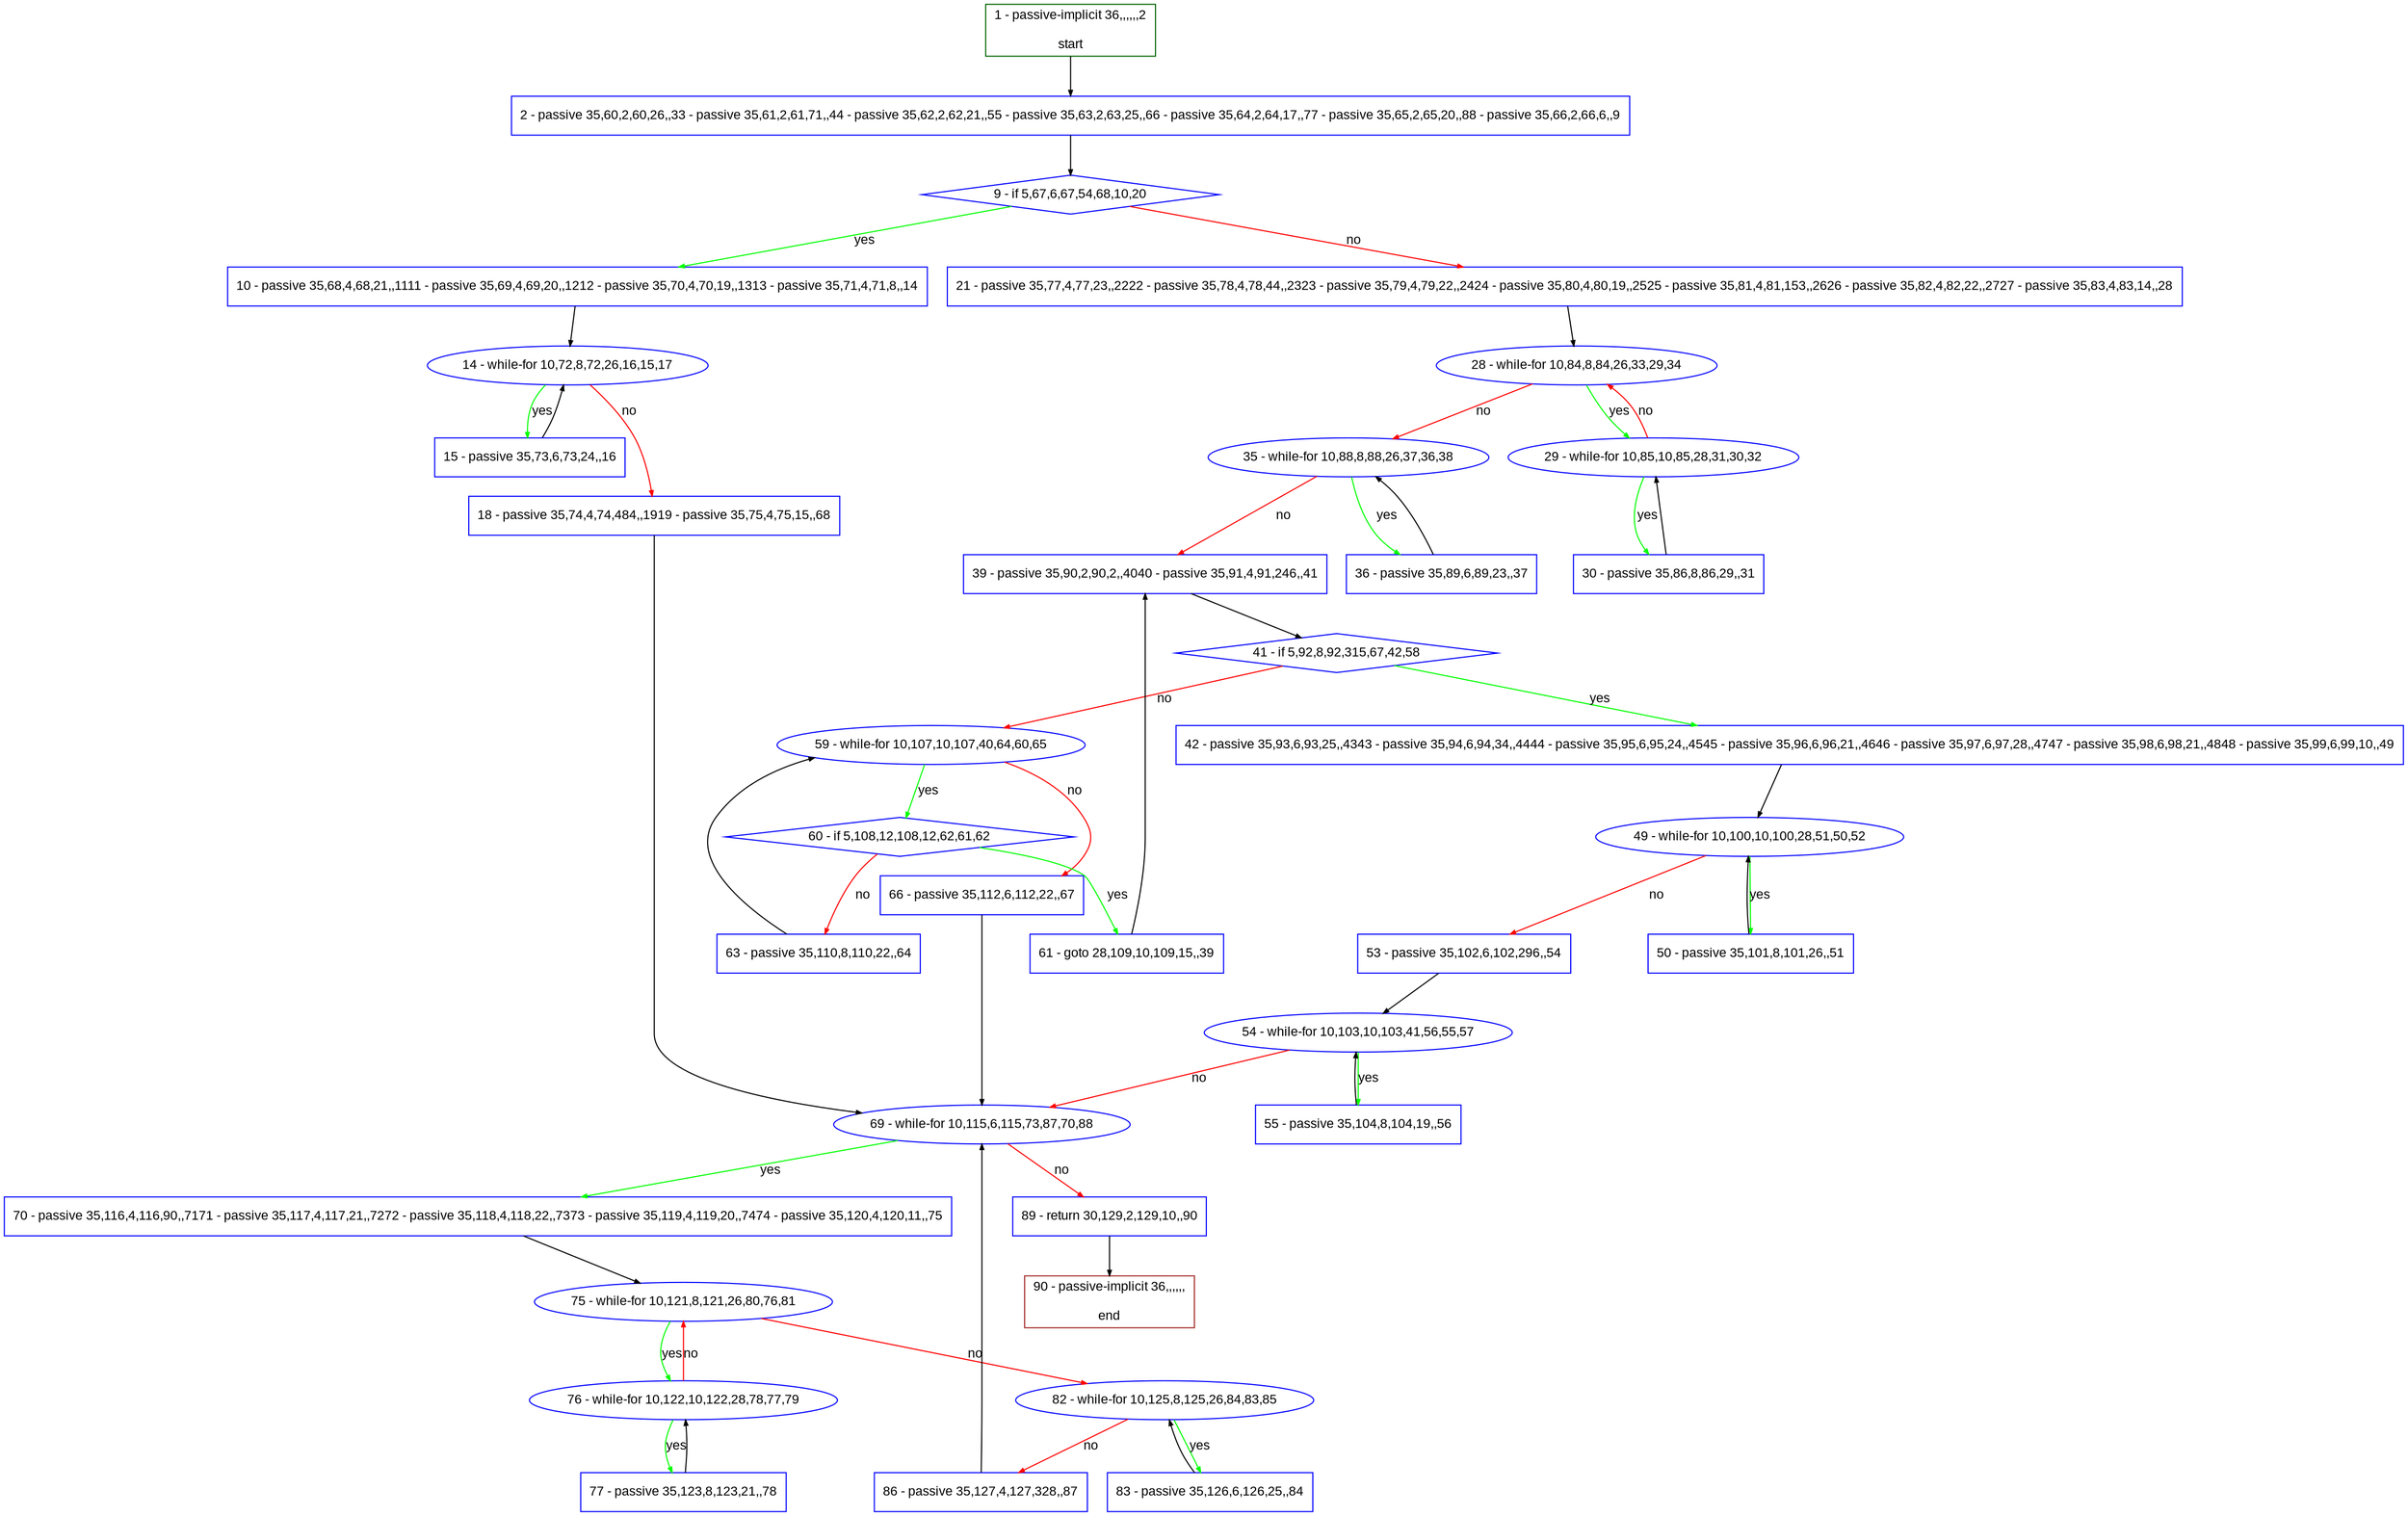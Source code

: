 digraph "" {
  graph [pack="true", label="", fontsize="12", packmode="clust", fontname="Arial", fillcolor="#FFFFCC", bgcolor="white", style="rounded,filled", compound="true"];
  node [node_initialized="no", label="", color="grey", fontsize="12", fillcolor="white", fontname="Arial", style="filled", shape="rectangle", compound="true", fixedsize="false"];
  edge [fontcolor="black", arrowhead="normal", arrowtail="none", arrowsize="0.5", ltail="", label="", color="black", fontsize="12", lhead="", fontname="Arial", dir="forward", compound="true"];
  __N1 [label="2 - passive 35,60,2,60,26,,33 - passive 35,61,2,61,71,,44 - passive 35,62,2,62,21,,55 - passive 35,63,2,63,25,,66 - passive 35,64,2,64,17,,77 - passive 35,65,2,65,20,,88 - passive 35,66,2,66,6,,9", color="#0000ff", fillcolor="#ffffff", style="filled", shape="box"];
  __N2 [label="1 - passive-implicit 36,,,,,,2\n\nstart", color="#006400", fillcolor="#ffffff", style="filled", shape="box"];
  __N3 [label="9 - if 5,67,6,67,54,68,10,20", color="#0000ff", fillcolor="#ffffff", style="filled", shape="diamond"];
  __N4 [label="10 - passive 35,68,4,68,21,,1111 - passive 35,69,4,69,20,,1212 - passive 35,70,4,70,19,,1313 - passive 35,71,4,71,8,,14", color="#0000ff", fillcolor="#ffffff", style="filled", shape="box"];
  __N5 [label="21 - passive 35,77,4,77,23,,2222 - passive 35,78,4,78,44,,2323 - passive 35,79,4,79,22,,2424 - passive 35,80,4,80,19,,2525 - passive 35,81,4,81,153,,2626 - passive 35,82,4,82,22,,2727 - passive 35,83,4,83,14,,28", color="#0000ff", fillcolor="#ffffff", style="filled", shape="box"];
  __N6 [label="14 - while-for 10,72,8,72,26,16,15,17", color="#0000ff", fillcolor="#ffffff", style="filled", shape="oval"];
  __N7 [label="15 - passive 35,73,6,73,24,,16", color="#0000ff", fillcolor="#ffffff", style="filled", shape="box"];
  __N8 [label="18 - passive 35,74,4,74,484,,1919 - passive 35,75,4,75,15,,68", color="#0000ff", fillcolor="#ffffff", style="filled", shape="box"];
  __N9 [label="69 - while-for 10,115,6,115,73,87,70,88", color="#0000ff", fillcolor="#ffffff", style="filled", shape="oval"];
  __N10 [label="28 - while-for 10,84,8,84,26,33,29,34", color="#0000ff", fillcolor="#ffffff", style="filled", shape="oval"];
  __N11 [label="29 - while-for 10,85,10,85,28,31,30,32", color="#0000ff", fillcolor="#ffffff", style="filled", shape="oval"];
  __N12 [label="35 - while-for 10,88,8,88,26,37,36,38", color="#0000ff", fillcolor="#ffffff", style="filled", shape="oval"];
  __N13 [label="30 - passive 35,86,8,86,29,,31", color="#0000ff", fillcolor="#ffffff", style="filled", shape="box"];
  __N14 [label="36 - passive 35,89,6,89,23,,37", color="#0000ff", fillcolor="#ffffff", style="filled", shape="box"];
  __N15 [label="39 - passive 35,90,2,90,2,,4040 - passive 35,91,4,91,246,,41", color="#0000ff", fillcolor="#ffffff", style="filled", shape="box"];
  __N16 [label="41 - if 5,92,8,92,315,67,42,58", color="#0000ff", fillcolor="#ffffff", style="filled", shape="diamond"];
  __N17 [label="42 - passive 35,93,6,93,25,,4343 - passive 35,94,6,94,34,,4444 - passive 35,95,6,95,24,,4545 - passive 35,96,6,96,21,,4646 - passive 35,97,6,97,28,,4747 - passive 35,98,6,98,21,,4848 - passive 35,99,6,99,10,,49", color="#0000ff", fillcolor="#ffffff", style="filled", shape="box"];
  __N18 [label="59 - while-for 10,107,10,107,40,64,60,65", color="#0000ff", fillcolor="#ffffff", style="filled", shape="oval"];
  __N19 [label="49 - while-for 10,100,10,100,28,51,50,52", color="#0000ff", fillcolor="#ffffff", style="filled", shape="oval"];
  __N20 [label="50 - passive 35,101,8,101,26,,51", color="#0000ff", fillcolor="#ffffff", style="filled", shape="box"];
  __N21 [label="53 - passive 35,102,6,102,296,,54", color="#0000ff", fillcolor="#ffffff", style="filled", shape="box"];
  __N22 [label="54 - while-for 10,103,10,103,41,56,55,57", color="#0000ff", fillcolor="#ffffff", style="filled", shape="oval"];
  __N23 [label="55 - passive 35,104,8,104,19,,56", color="#0000ff", fillcolor="#ffffff", style="filled", shape="box"];
  __N24 [label="60 - if 5,108,12,108,12,62,61,62", color="#0000ff", fillcolor="#ffffff", style="filled", shape="diamond"];
  __N25 [label="66 - passive 35,112,6,112,22,,67", color="#0000ff", fillcolor="#ffffff", style="filled", shape="box"];
  __N26 [label="61 - goto 28,109,10,109,15,,39", color="#0000ff", fillcolor="#ffffff", style="filled", shape="box"];
  __N27 [label="63 - passive 35,110,8,110,22,,64", color="#0000ff", fillcolor="#ffffff", style="filled", shape="box"];
  __N28 [label="70 - passive 35,116,4,116,90,,7171 - passive 35,117,4,117,21,,7272 - passive 35,118,4,118,22,,7373 - passive 35,119,4,119,20,,7474 - passive 35,120,4,120,11,,75", color="#0000ff", fillcolor="#ffffff", style="filled", shape="box"];
  __N29 [label="89 - return 30,129,2,129,10,,90", color="#0000ff", fillcolor="#ffffff", style="filled", shape="box"];
  __N30 [label="75 - while-for 10,121,8,121,26,80,76,81", color="#0000ff", fillcolor="#ffffff", style="filled", shape="oval"];
  __N31 [label="76 - while-for 10,122,10,122,28,78,77,79", color="#0000ff", fillcolor="#ffffff", style="filled", shape="oval"];
  __N32 [label="82 - while-for 10,125,8,125,26,84,83,85", color="#0000ff", fillcolor="#ffffff", style="filled", shape="oval"];
  __N33 [label="77 - passive 35,123,8,123,21,,78", color="#0000ff", fillcolor="#ffffff", style="filled", shape="box"];
  __N34 [label="83 - passive 35,126,6,126,25,,84", color="#0000ff", fillcolor="#ffffff", style="filled", shape="box"];
  __N35 [label="86 - passive 35,127,4,127,328,,87", color="#0000ff", fillcolor="#ffffff", style="filled", shape="box"];
  __N36 [label="90 - passive-implicit 36,,,,,,\n\nend", color="#a52a2a", fillcolor="#ffffff", style="filled", shape="box"];
  __N2 -> __N1 [arrowhead="normal", arrowtail="none", color="#000000", label="", dir="forward"];
  __N1 -> __N3 [arrowhead="normal", arrowtail="none", color="#000000", label="", dir="forward"];
  __N3 -> __N4 [arrowhead="normal", arrowtail="none", color="#00ff00", label="yes", dir="forward"];
  __N3 -> __N5 [arrowhead="normal", arrowtail="none", color="#ff0000", label="no", dir="forward"];
  __N4 -> __N6 [arrowhead="normal", arrowtail="none", color="#000000", label="", dir="forward"];
  __N6 -> __N7 [arrowhead="normal", arrowtail="none", color="#00ff00", label="yes", dir="forward"];
  __N7 -> __N6 [arrowhead="normal", arrowtail="none", color="#000000", label="", dir="forward"];
  __N6 -> __N8 [arrowhead="normal", arrowtail="none", color="#ff0000", label="no", dir="forward"];
  __N8 -> __N9 [arrowhead="normal", arrowtail="none", color="#000000", label="", dir="forward"];
  __N5 -> __N10 [arrowhead="normal", arrowtail="none", color="#000000", label="", dir="forward"];
  __N10 -> __N11 [arrowhead="normal", arrowtail="none", color="#00ff00", label="yes", dir="forward"];
  __N11 -> __N10 [arrowhead="normal", arrowtail="none", color="#ff0000", label="no", dir="forward"];
  __N10 -> __N12 [arrowhead="normal", arrowtail="none", color="#ff0000", label="no", dir="forward"];
  __N11 -> __N13 [arrowhead="normal", arrowtail="none", color="#00ff00", label="yes", dir="forward"];
  __N13 -> __N11 [arrowhead="normal", arrowtail="none", color="#000000", label="", dir="forward"];
  __N12 -> __N14 [arrowhead="normal", arrowtail="none", color="#00ff00", label="yes", dir="forward"];
  __N14 -> __N12 [arrowhead="normal", arrowtail="none", color="#000000", label="", dir="forward"];
  __N12 -> __N15 [arrowhead="normal", arrowtail="none", color="#ff0000", label="no", dir="forward"];
  __N15 -> __N16 [arrowhead="normal", arrowtail="none", color="#000000", label="", dir="forward"];
  __N16 -> __N17 [arrowhead="normal", arrowtail="none", color="#00ff00", label="yes", dir="forward"];
  __N16 -> __N18 [arrowhead="normal", arrowtail="none", color="#ff0000", label="no", dir="forward"];
  __N17 -> __N19 [arrowhead="normal", arrowtail="none", color="#000000", label="", dir="forward"];
  __N19 -> __N20 [arrowhead="normal", arrowtail="none", color="#00ff00", label="yes", dir="forward"];
  __N20 -> __N19 [arrowhead="normal", arrowtail="none", color="#000000", label="", dir="forward"];
  __N19 -> __N21 [arrowhead="normal", arrowtail="none", color="#ff0000", label="no", dir="forward"];
  __N21 -> __N22 [arrowhead="normal", arrowtail="none", color="#000000", label="", dir="forward"];
  __N22 -> __N23 [arrowhead="normal", arrowtail="none", color="#00ff00", label="yes", dir="forward"];
  __N23 -> __N22 [arrowhead="normal", arrowtail="none", color="#000000", label="", dir="forward"];
  __N22 -> __N9 [arrowhead="normal", arrowtail="none", color="#ff0000", label="no", dir="forward"];
  __N18 -> __N24 [arrowhead="normal", arrowtail="none", color="#00ff00", label="yes", dir="forward"];
  __N18 -> __N25 [arrowhead="normal", arrowtail="none", color="#ff0000", label="no", dir="forward"];
  __N24 -> __N26 [arrowhead="normal", arrowtail="none", color="#00ff00", label="yes", dir="forward"];
  __N24 -> __N27 [arrowhead="normal", arrowtail="none", color="#ff0000", label="no", dir="forward"];
  __N26 -> __N15 [arrowhead="normal", arrowtail="none", color="#000000", label="", dir="forward"];
  __N27 -> __N18 [arrowhead="normal", arrowtail="none", color="#000000", label="", dir="forward"];
  __N25 -> __N9 [arrowhead="normal", arrowtail="none", color="#000000", label="", dir="forward"];
  __N9 -> __N28 [arrowhead="normal", arrowtail="none", color="#00ff00", label="yes", dir="forward"];
  __N9 -> __N29 [arrowhead="normal", arrowtail="none", color="#ff0000", label="no", dir="forward"];
  __N28 -> __N30 [arrowhead="normal", arrowtail="none", color="#000000", label="", dir="forward"];
  __N30 -> __N31 [arrowhead="normal", arrowtail="none", color="#00ff00", label="yes", dir="forward"];
  __N31 -> __N30 [arrowhead="normal", arrowtail="none", color="#ff0000", label="no", dir="forward"];
  __N30 -> __N32 [arrowhead="normal", arrowtail="none", color="#ff0000", label="no", dir="forward"];
  __N31 -> __N33 [arrowhead="normal", arrowtail="none", color="#00ff00", label="yes", dir="forward"];
  __N33 -> __N31 [arrowhead="normal", arrowtail="none", color="#000000", label="", dir="forward"];
  __N32 -> __N34 [arrowhead="normal", arrowtail="none", color="#00ff00", label="yes", dir="forward"];
  __N34 -> __N32 [arrowhead="normal", arrowtail="none", color="#000000", label="", dir="forward"];
  __N32 -> __N35 [arrowhead="normal", arrowtail="none", color="#ff0000", label="no", dir="forward"];
  __N35 -> __N9 [arrowhead="normal", arrowtail="none", color="#000000", label="", dir="forward"];
  __N29 -> __N36 [arrowhead="normal", arrowtail="none", color="#000000", label="", dir="forward"];
}

